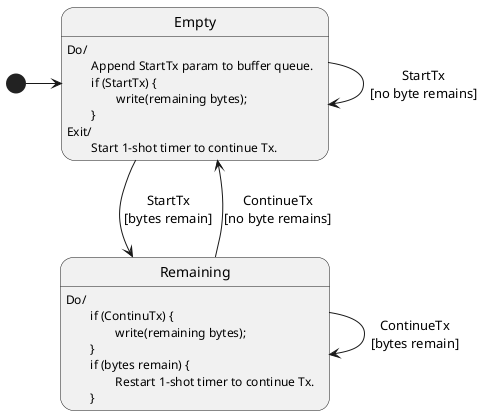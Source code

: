 @startuml
[*] -> Empty
Empty -d-> Remaining : StartTx\n[bytes remain]
Empty -> Empty : StartTx\n[no byte remains]
state Empty: Do/\n\tAppend StartTx param to buffer queue.
state Empty: \tif (StartTx) {
state Empty: \t\twrite(remaining bytes);
state Empty : \t}
state Empty : Exit/\n\tStart 1-shot timer to continue Tx.
Remaining -> Remaining : ContinueTx\n[bytes remain]
Remaining -> Empty : ContinueTx\n[no byte remains]
state Remaining : Do/\n\tif (ContinuTx) {
state Remaining : \t\twrite(remaining bytes);
state Remaining : \t}
state Remaining : \tif (bytes remain) {
state Remaining : \t\tRestart 1-shot timer to continue Tx.
state Remaining : \t}
@enduml